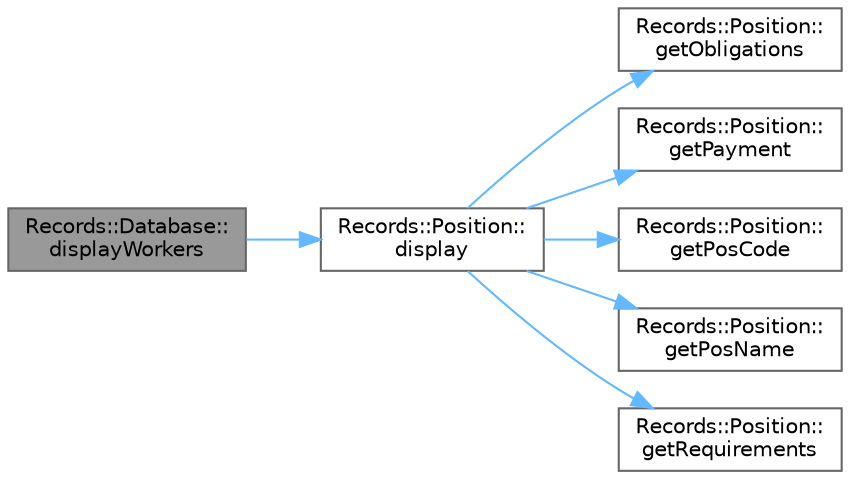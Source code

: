 digraph "Records::Database::displayWorkers"
{
 // LATEX_PDF_SIZE
  bgcolor="transparent";
  edge [fontname=Helvetica,fontsize=10,labelfontname=Helvetica,labelfontsize=10];
  node [fontname=Helvetica,fontsize=10,shape=box,height=0.2,width=0.4];
  rankdir="LR";
  Node1 [id="Node000001",label="Records::Database::\ldisplayWorkers",height=0.2,width=0.4,color="gray40", fillcolor="grey60", style="filled", fontcolor="black",tooltip="Виводить інформацію про робітників у базі даних."];
  Node1 -> Node2 [id="edge1_Node000001_Node000002",color="steelblue1",style="solid",tooltip=" "];
  Node2 [id="Node000002",label="Records::Position::\ldisplay",height=0.2,width=0.4,color="grey40", fillcolor="white", style="filled",URL="$class_records_1_1_position.html#a09d42dda0774f46ac4608bdd78156dbf",tooltip="Повертає інформацію про посаду у вигляді рядка."];
  Node2 -> Node3 [id="edge2_Node000002_Node000003",color="steelblue1",style="solid",tooltip=" "];
  Node3 [id="Node000003",label="Records::Position::\lgetObligations",height=0.2,width=0.4,color="grey40", fillcolor="white", style="filled",URL="$class_records_1_1_position.html#a8bcb6d2358f742585ff5c99632a1a1a8",tooltip="Отримує перелік обов'язків посади."];
  Node2 -> Node4 [id="edge3_Node000002_Node000004",color="steelblue1",style="solid",tooltip=" "];
  Node4 [id="Node000004",label="Records::Position::\lgetPayment",height=0.2,width=0.4,color="grey40", fillcolor="white", style="filled",URL="$class_records_1_1_position.html#a84ac4ad4564bfe1b48a8832c86194b64",tooltip="Отримує розмір оплати посади."];
  Node2 -> Node5 [id="edge4_Node000002_Node000005",color="steelblue1",style="solid",tooltip=" "];
  Node5 [id="Node000005",label="Records::Position::\lgetPosCode",height=0.2,width=0.4,color="grey40", fillcolor="white", style="filled",URL="$class_records_1_1_position.html#abdc7ede8cb1e3f3bb8d35a9cd52feb63",tooltip="Отримує код посади."];
  Node2 -> Node6 [id="edge5_Node000002_Node000006",color="steelblue1",style="solid",tooltip=" "];
  Node6 [id="Node000006",label="Records::Position::\lgetPosName",height=0.2,width=0.4,color="grey40", fillcolor="white", style="filled",URL="$class_records_1_1_position.html#a5b55980f578df55bff0b44784284d5e9",tooltip="Отримує назву посади."];
  Node2 -> Node7 [id="edge6_Node000002_Node000007",color="steelblue1",style="solid",tooltip=" "];
  Node7 [id="Node000007",label="Records::Position::\lgetRequirements",height=0.2,width=0.4,color="grey40", fillcolor="white", style="filled",URL="$class_records_1_1_position.html#a65aa655e30f8a6b219e4b83911d104ee",tooltip="Отримує перелік вимог до посади."];
}
